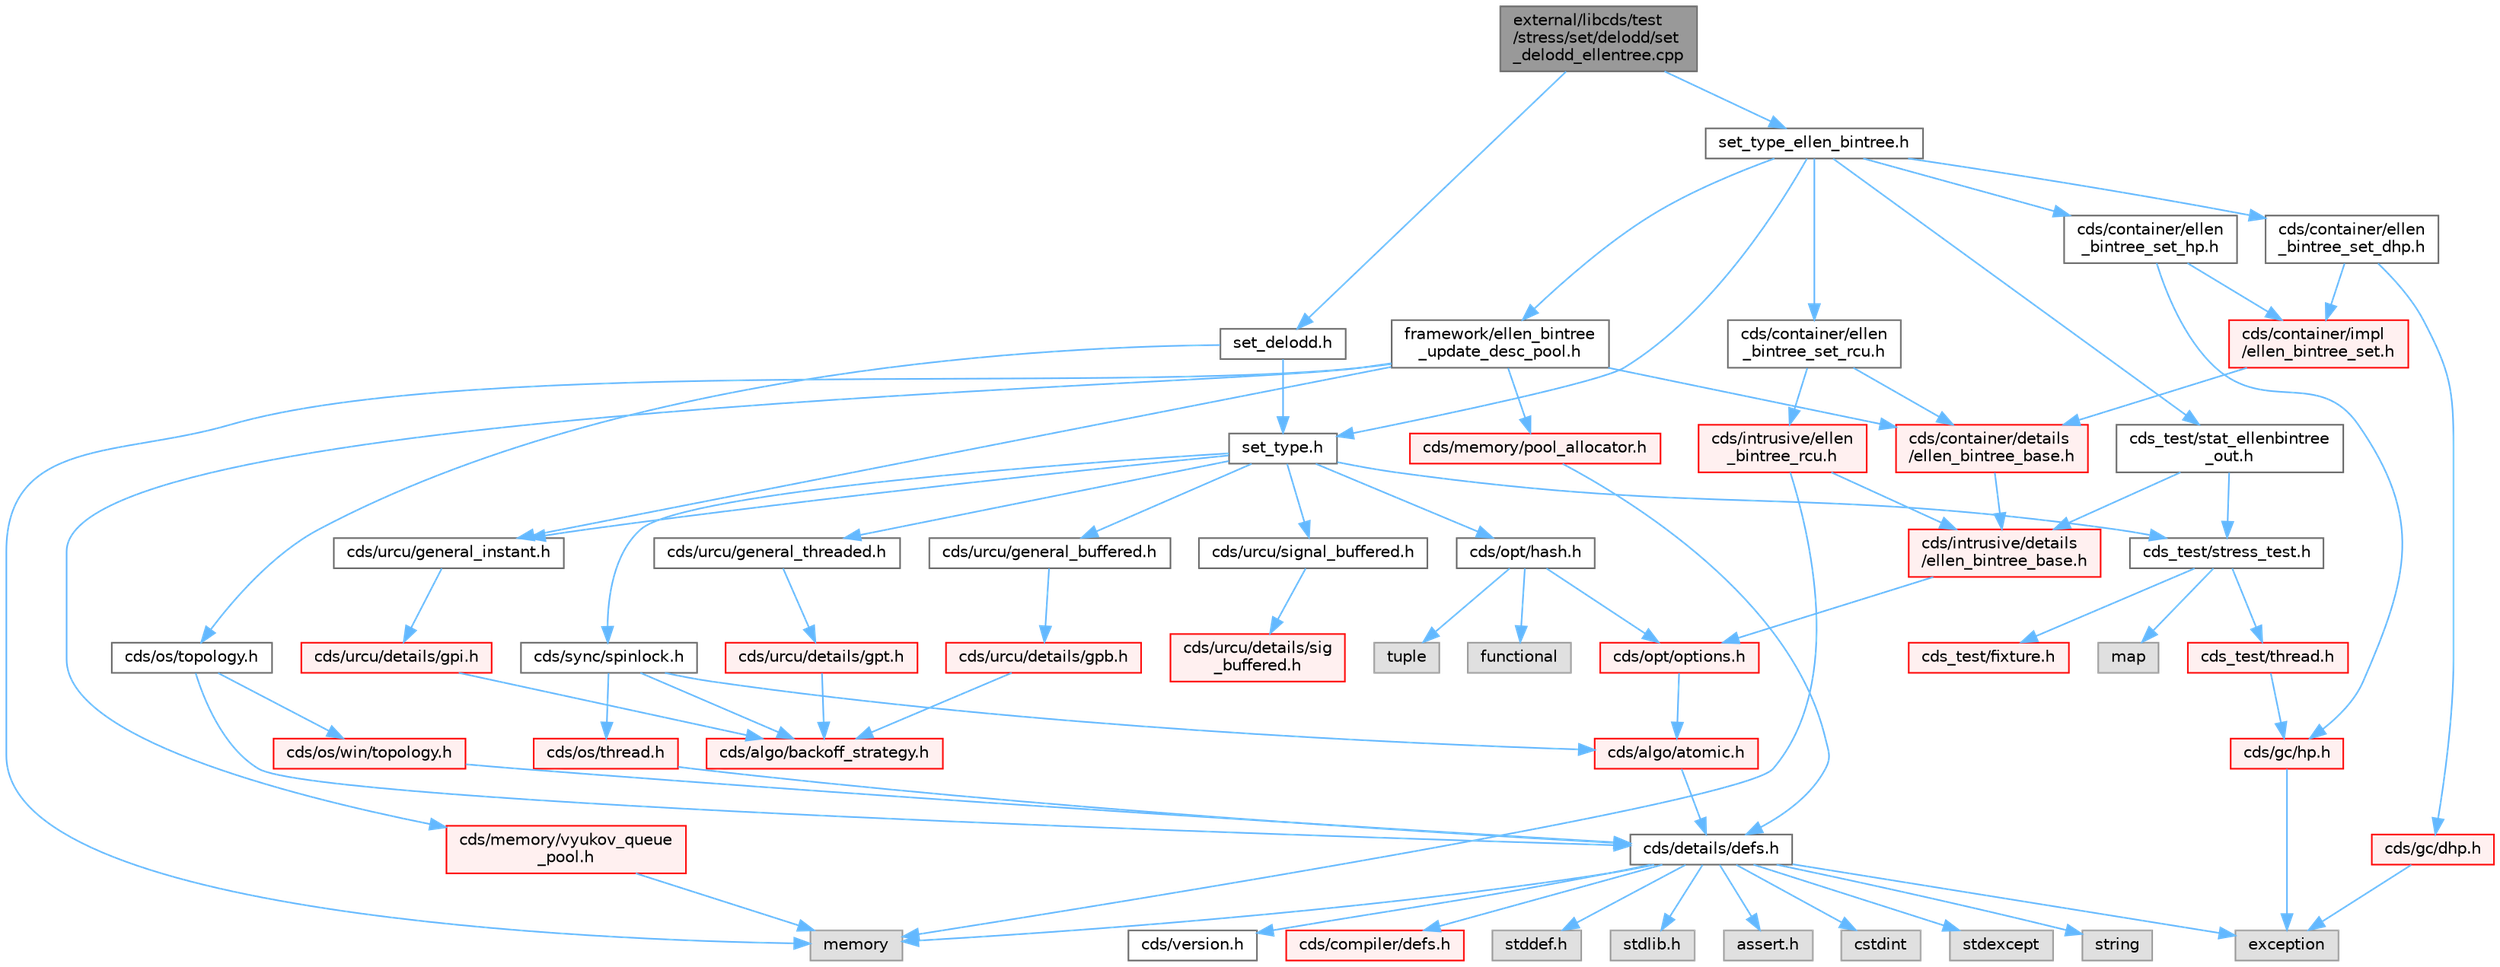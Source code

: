 digraph "external/libcds/test/stress/set/delodd/set_delodd_ellentree.cpp"
{
 // LATEX_PDF_SIZE
  bgcolor="transparent";
  edge [fontname=Helvetica,fontsize=10,labelfontname=Helvetica,labelfontsize=10];
  node [fontname=Helvetica,fontsize=10,shape=box,height=0.2,width=0.4];
  Node1 [id="Node000001",label="external/libcds/test\l/stress/set/delodd/set\l_delodd_ellentree.cpp",height=0.2,width=0.4,color="gray40", fillcolor="grey60", style="filled", fontcolor="black",tooltip=" "];
  Node1 -> Node2 [id="edge1_Node000001_Node000002",color="steelblue1",style="solid",tooltip=" "];
  Node2 [id="Node000002",label="set_delodd.h",height=0.2,width=0.4,color="grey40", fillcolor="white", style="filled",URL="$set__delodd_8h.html",tooltip=" "];
  Node2 -> Node3 [id="edge2_Node000002_Node000003",color="steelblue1",style="solid",tooltip=" "];
  Node3 [id="Node000003",label="set_type.h",height=0.2,width=0.4,color="grey40", fillcolor="white", style="filled",URL="$set__type_8h.html",tooltip=" "];
  Node3 -> Node4 [id="edge3_Node000003_Node000004",color="steelblue1",style="solid",tooltip=" "];
  Node4 [id="Node000004",label="cds/urcu/general_instant.h",height=0.2,width=0.4,color="grey40", fillcolor="white", style="filled",URL="$general__instant_8h.html",tooltip=" "];
  Node4 -> Node5 [id="edge4_Node000004_Node000005",color="steelblue1",style="solid",tooltip=" "];
  Node5 [id="Node000005",label="cds/urcu/details/gpi.h",height=0.2,width=0.4,color="red", fillcolor="#FFF0F0", style="filled",URL="$gpi_8h.html",tooltip=" "];
  Node5 -> Node55 [id="edge5_Node000005_Node000055",color="steelblue1",style="solid",tooltip=" "];
  Node55 [id="Node000055",label="cds/algo/backoff_strategy.h",height=0.2,width=0.4,color="red", fillcolor="#FFF0F0", style="filled",URL="$backoff__strategy_8h.html",tooltip=" "];
  Node3 -> Node59 [id="edge6_Node000003_Node000059",color="steelblue1",style="solid",tooltip=" "];
  Node59 [id="Node000059",label="cds/urcu/general_buffered.h",height=0.2,width=0.4,color="grey40", fillcolor="white", style="filled",URL="$general__buffered_8h.html",tooltip=" "];
  Node59 -> Node60 [id="edge7_Node000059_Node000060",color="steelblue1",style="solid",tooltip=" "];
  Node60 [id="Node000060",label="cds/urcu/details/gpb.h",height=0.2,width=0.4,color="red", fillcolor="#FFF0F0", style="filled",URL="$gpb_8h.html",tooltip=" "];
  Node60 -> Node55 [id="edge8_Node000060_Node000055",color="steelblue1",style="solid",tooltip=" "];
  Node3 -> Node73 [id="edge9_Node000003_Node000073",color="steelblue1",style="solid",tooltip=" "];
  Node73 [id="Node000073",label="cds/urcu/general_threaded.h",height=0.2,width=0.4,color="grey40", fillcolor="white", style="filled",URL="$general__threaded_8h.html",tooltip=" "];
  Node73 -> Node74 [id="edge10_Node000073_Node000074",color="steelblue1",style="solid",tooltip=" "];
  Node74 [id="Node000074",label="cds/urcu/details/gpt.h",height=0.2,width=0.4,color="red", fillcolor="#FFF0F0", style="filled",URL="$gpt_8h.html",tooltip=" "];
  Node74 -> Node55 [id="edge11_Node000074_Node000055",color="steelblue1",style="solid",tooltip=" "];
  Node3 -> Node77 [id="edge12_Node000003_Node000077",color="steelblue1",style="solid",tooltip=" "];
  Node77 [id="Node000077",label="cds/urcu/signal_buffered.h",height=0.2,width=0.4,color="grey40", fillcolor="white", style="filled",URL="$signal__buffered_8h.html",tooltip=" "];
  Node77 -> Node78 [id="edge13_Node000077_Node000078",color="steelblue1",style="solid",tooltip=" "];
  Node78 [id="Node000078",label="cds/urcu/details/sig\l_buffered.h",height=0.2,width=0.4,color="red", fillcolor="#FFF0F0", style="filled",URL="$sig__buffered_8h.html",tooltip=" "];
  Node3 -> Node80 [id="edge14_Node000003_Node000080",color="steelblue1",style="solid",tooltip=" "];
  Node80 [id="Node000080",label="cds/opt/hash.h",height=0.2,width=0.4,color="grey40", fillcolor="white", style="filled",URL="$external_2libcds_2cds_2opt_2hash_8h.html",tooltip=" "];
  Node80 -> Node81 [id="edge15_Node000080_Node000081",color="steelblue1",style="solid",tooltip=" "];
  Node81 [id="Node000081",label="tuple",height=0.2,width=0.4,color="grey60", fillcolor="#E0E0E0", style="filled",tooltip=" "];
  Node80 -> Node82 [id="edge16_Node000080_Node000082",color="steelblue1",style="solid",tooltip=" "];
  Node82 [id="Node000082",label="functional",height=0.2,width=0.4,color="grey60", fillcolor="#E0E0E0", style="filled",tooltip=" "];
  Node80 -> Node67 [id="edge17_Node000080_Node000067",color="steelblue1",style="solid",tooltip=" "];
  Node67 [id="Node000067",label="cds/opt/options.h",height=0.2,width=0.4,color="red", fillcolor="#FFF0F0", style="filled",URL="$opt_2options_8h.html",tooltip=" "];
  Node67 -> Node10 [id="edge18_Node000067_Node000010",color="steelblue1",style="solid",tooltip=" "];
  Node10 [id="Node000010",label="cds/algo/atomic.h",height=0.2,width=0.4,color="red", fillcolor="#FFF0F0", style="filled",URL="$external_2libcds_2cds_2algo_2atomic_8h.html",tooltip=" "];
  Node10 -> Node11 [id="edge19_Node000010_Node000011",color="steelblue1",style="solid",tooltip=" "];
  Node11 [id="Node000011",label="cds/details/defs.h",height=0.2,width=0.4,color="grey40", fillcolor="white", style="filled",URL="$details_2defs_8h.html",tooltip=" "];
  Node11 -> Node12 [id="edge20_Node000011_Node000012",color="steelblue1",style="solid",tooltip=" "];
  Node12 [id="Node000012",label="stddef.h",height=0.2,width=0.4,color="grey60", fillcolor="#E0E0E0", style="filled",tooltip=" "];
  Node11 -> Node13 [id="edge21_Node000011_Node000013",color="steelblue1",style="solid",tooltip=" "];
  Node13 [id="Node000013",label="stdlib.h",height=0.2,width=0.4,color="grey60", fillcolor="#E0E0E0", style="filled",tooltip=" "];
  Node11 -> Node14 [id="edge22_Node000011_Node000014",color="steelblue1",style="solid",tooltip=" "];
  Node14 [id="Node000014",label="assert.h",height=0.2,width=0.4,color="grey60", fillcolor="#E0E0E0", style="filled",tooltip=" "];
  Node11 -> Node15 [id="edge23_Node000011_Node000015",color="steelblue1",style="solid",tooltip=" "];
  Node15 [id="Node000015",label="cstdint",height=0.2,width=0.4,color="grey60", fillcolor="#E0E0E0", style="filled",tooltip=" "];
  Node11 -> Node16 [id="edge24_Node000011_Node000016",color="steelblue1",style="solid",tooltip=" "];
  Node16 [id="Node000016",label="exception",height=0.2,width=0.4,color="grey60", fillcolor="#E0E0E0", style="filled",tooltip=" "];
  Node11 -> Node17 [id="edge25_Node000011_Node000017",color="steelblue1",style="solid",tooltip=" "];
  Node17 [id="Node000017",label="stdexcept",height=0.2,width=0.4,color="grey60", fillcolor="#E0E0E0", style="filled",tooltip=" "];
  Node11 -> Node18 [id="edge26_Node000011_Node000018",color="steelblue1",style="solid",tooltip=" "];
  Node18 [id="Node000018",label="string",height=0.2,width=0.4,color="grey60", fillcolor="#E0E0E0", style="filled",tooltip=" "];
  Node11 -> Node19 [id="edge27_Node000011_Node000019",color="steelblue1",style="solid",tooltip=" "];
  Node19 [id="Node000019",label="memory",height=0.2,width=0.4,color="grey60", fillcolor="#E0E0E0", style="filled",tooltip=" "];
  Node11 -> Node20 [id="edge28_Node000011_Node000020",color="steelblue1",style="solid",tooltip=" "];
  Node20 [id="Node000020",label="cds/version.h",height=0.2,width=0.4,color="grey40", fillcolor="white", style="filled",URL="$external_2libcds_2cds_2version_8h.html",tooltip=" "];
  Node11 -> Node21 [id="edge29_Node000011_Node000021",color="steelblue1",style="solid",tooltip=" "];
  Node21 [id="Node000021",label="cds/compiler/defs.h",height=0.2,width=0.4,color="red", fillcolor="#FFF0F0", style="filled",URL="$compiler_2defs_8h.html",tooltip=" "];
  Node3 -> Node83 [id="edge30_Node000003_Node000083",color="steelblue1",style="solid",tooltip=" "];
  Node83 [id="Node000083",label="cds/sync/spinlock.h",height=0.2,width=0.4,color="grey40", fillcolor="white", style="filled",URL="$sync_2spinlock_8h.html",tooltip=" "];
  Node83 -> Node10 [id="edge31_Node000083_Node000010",color="steelblue1",style="solid",tooltip=" "];
  Node83 -> Node44 [id="edge32_Node000083_Node000044",color="steelblue1",style="solid",tooltip=" "];
  Node44 [id="Node000044",label="cds/os/thread.h",height=0.2,width=0.4,color="red", fillcolor="#FFF0F0", style="filled",URL="$cds_2os_2thread_8h.html",tooltip=" "];
  Node44 -> Node11 [id="edge33_Node000044_Node000011",color="steelblue1",style="solid",tooltip=" "];
  Node83 -> Node55 [id="edge34_Node000083_Node000055",color="steelblue1",style="solid",tooltip=" "];
  Node3 -> Node84 [id="edge35_Node000003_Node000084",color="steelblue1",style="solid",tooltip=" "];
  Node84 [id="Node000084",label="cds_test/stress_test.h",height=0.2,width=0.4,color="grey40", fillcolor="white", style="filled",URL="$stress__test_8h.html",tooltip=" "];
  Node84 -> Node85 [id="edge36_Node000084_Node000085",color="steelblue1",style="solid",tooltip=" "];
  Node85 [id="Node000085",label="map",height=0.2,width=0.4,color="grey60", fillcolor="#E0E0E0", style="filled",tooltip=" "];
  Node84 -> Node86 [id="edge37_Node000084_Node000086",color="steelblue1",style="solid",tooltip=" "];
  Node86 [id="Node000086",label="cds_test/fixture.h",height=0.2,width=0.4,color="red", fillcolor="#FFF0F0", style="filled",URL="$fixture_8h.html",tooltip=" "];
  Node84 -> Node91 [id="edge38_Node000084_Node000091",color="steelblue1",style="solid",tooltip=" "];
  Node91 [id="Node000091",label="cds_test/thread.h",height=0.2,width=0.4,color="red", fillcolor="#FFF0F0", style="filled",URL="$test_2include_2cds__test_2thread_8h.html",tooltip=" "];
  Node91 -> Node93 [id="edge39_Node000091_Node000093",color="steelblue1",style="solid",tooltip=" "];
  Node93 [id="Node000093",label="cds/gc/hp.h",height=0.2,width=0.4,color="red", fillcolor="#FFF0F0", style="filled",URL="$hp_8h.html",tooltip=" "];
  Node93 -> Node16 [id="edge40_Node000093_Node000016",color="steelblue1",style="solid",tooltip=" "];
  Node2 -> Node95 [id="edge41_Node000002_Node000095",color="steelblue1",style="solid",tooltip=" "];
  Node95 [id="Node000095",label="cds/os/topology.h",height=0.2,width=0.4,color="grey40", fillcolor="white", style="filled",URL="$topology_8h.html",tooltip=" "];
  Node95 -> Node11 [id="edge42_Node000095_Node000011",color="steelblue1",style="solid",tooltip=" "];
  Node95 -> Node96 [id="edge43_Node000095_Node000096",color="steelblue1",style="solid",tooltip=" "];
  Node96 [id="Node000096",label="cds/os/win/topology.h",height=0.2,width=0.4,color="red", fillcolor="#FFF0F0", style="filled",URL="$win_2topology_8h.html",tooltip=" "];
  Node96 -> Node11 [id="edge44_Node000096_Node000011",color="steelblue1",style="solid",tooltip=" "];
  Node1 -> Node97 [id="edge45_Node000001_Node000097",color="steelblue1",style="solid",tooltip=" "];
  Node97 [id="Node000097",label="set_type_ellen_bintree.h",height=0.2,width=0.4,color="grey40", fillcolor="white", style="filled",URL="$set__type__ellen__bintree_8h.html",tooltip=" "];
  Node97 -> Node3 [id="edge46_Node000097_Node000003",color="steelblue1",style="solid",tooltip=" "];
  Node97 -> Node98 [id="edge47_Node000097_Node000098",color="steelblue1",style="solid",tooltip=" "];
  Node98 [id="Node000098",label="cds/container/ellen\l_bintree_set_rcu.h",height=0.2,width=0.4,color="grey40", fillcolor="white", style="filled",URL="$ellen__bintree__set__rcu_8h.html",tooltip=" "];
  Node98 -> Node99 [id="edge48_Node000098_Node000099",color="steelblue1",style="solid",tooltip=" "];
  Node99 [id="Node000099",label="cds/container/details\l/ellen_bintree_base.h",height=0.2,width=0.4,color="red", fillcolor="#FFF0F0", style="filled",URL="$container_2details_2ellen__bintree__base_8h.html",tooltip=" "];
  Node99 -> Node100 [id="edge49_Node000099_Node000100",color="steelblue1",style="solid",tooltip=" "];
  Node100 [id="Node000100",label="cds/intrusive/details\l/ellen_bintree_base.h",height=0.2,width=0.4,color="red", fillcolor="#FFF0F0", style="filled",URL="$intrusive_2details_2ellen__bintree__base_8h.html",tooltip=" "];
  Node100 -> Node67 [id="edge50_Node000100_Node000067",color="steelblue1",style="solid",tooltip=" "];
  Node98 -> Node104 [id="edge51_Node000098_Node000104",color="steelblue1",style="solid",tooltip=" "];
  Node104 [id="Node000104",label="cds/intrusive/ellen\l_bintree_rcu.h",height=0.2,width=0.4,color="red", fillcolor="#FFF0F0", style="filled",URL="$ellen__bintree__rcu_8h.html",tooltip=" "];
  Node104 -> Node19 [id="edge52_Node000104_Node000019",color="steelblue1",style="solid",tooltip=" "];
  Node104 -> Node100 [id="edge53_Node000104_Node000100",color="steelblue1",style="solid",tooltip=" "];
  Node97 -> Node107 [id="edge54_Node000097_Node000107",color="steelblue1",style="solid",tooltip=" "];
  Node107 [id="Node000107",label="cds/container/ellen\l_bintree_set_hp.h",height=0.2,width=0.4,color="grey40", fillcolor="white", style="filled",URL="$ellen__bintree__set__hp_8h.html",tooltip=" "];
  Node107 -> Node93 [id="edge55_Node000107_Node000093",color="steelblue1",style="solid",tooltip=" "];
  Node107 -> Node108 [id="edge56_Node000107_Node000108",color="steelblue1",style="solid",tooltip=" "];
  Node108 [id="Node000108",label="cds/container/impl\l/ellen_bintree_set.h",height=0.2,width=0.4,color="red", fillcolor="#FFF0F0", style="filled",URL="$ellen__bintree__set_8h.html",tooltip=" "];
  Node108 -> Node99 [id="edge57_Node000108_Node000099",color="steelblue1",style="solid",tooltip=" "];
  Node97 -> Node111 [id="edge58_Node000097_Node000111",color="steelblue1",style="solid",tooltip=" "];
  Node111 [id="Node000111",label="cds/container/ellen\l_bintree_set_dhp.h",height=0.2,width=0.4,color="grey40", fillcolor="white", style="filled",URL="$ellen__bintree__set__dhp_8h.html",tooltip=" "];
  Node111 -> Node112 [id="edge59_Node000111_Node000112",color="steelblue1",style="solid",tooltip=" "];
  Node112 [id="Node000112",label="cds/gc/dhp.h",height=0.2,width=0.4,color="red", fillcolor="#FFF0F0", style="filled",URL="$dhp_8h.html",tooltip=" "];
  Node112 -> Node16 [id="edge60_Node000112_Node000016",color="steelblue1",style="solid",tooltip=" "];
  Node111 -> Node108 [id="edge61_Node000111_Node000108",color="steelblue1",style="solid",tooltip=" "];
  Node97 -> Node115 [id="edge62_Node000097_Node000115",color="steelblue1",style="solid",tooltip=" "];
  Node115 [id="Node000115",label="cds_test/stat_ellenbintree\l_out.h",height=0.2,width=0.4,color="grey40", fillcolor="white", style="filled",URL="$stat__ellenbintree__out_8h.html",tooltip=" "];
  Node115 -> Node84 [id="edge63_Node000115_Node000084",color="steelblue1",style="solid",tooltip=" "];
  Node115 -> Node100 [id="edge64_Node000115_Node000100",color="steelblue1",style="solid",tooltip=" "];
  Node97 -> Node116 [id="edge65_Node000097_Node000116",color="steelblue1",style="solid",tooltip=" "];
  Node116 [id="Node000116",label="framework/ellen_bintree\l_update_desc_pool.h",height=0.2,width=0.4,color="grey40", fillcolor="white", style="filled",URL="$ellen__bintree__update__desc__pool_8h.html",tooltip=" "];
  Node116 -> Node4 [id="edge66_Node000116_Node000004",color="steelblue1",style="solid",tooltip=" "];
  Node116 -> Node99 [id="edge67_Node000116_Node000099",color="steelblue1",style="solid",tooltip=" "];
  Node116 -> Node117 [id="edge68_Node000116_Node000117",color="steelblue1",style="solid",tooltip=" "];
  Node117 [id="Node000117",label="cds/memory/vyukov_queue\l_pool.h",height=0.2,width=0.4,color="red", fillcolor="#FFF0F0", style="filled",URL="$vyukov__queue__pool_8h.html",tooltip=" "];
  Node117 -> Node19 [id="edge69_Node000117_Node000019",color="steelblue1",style="solid",tooltip=" "];
  Node116 -> Node119 [id="edge70_Node000116_Node000119",color="steelblue1",style="solid",tooltip=" "];
  Node119 [id="Node000119",label="cds/memory/pool_allocator.h",height=0.2,width=0.4,color="red", fillcolor="#FFF0F0", style="filled",URL="$pool__allocator_8h.html",tooltip=" "];
  Node119 -> Node11 [id="edge71_Node000119_Node000011",color="steelblue1",style="solid",tooltip=" "];
  Node116 -> Node19 [id="edge72_Node000116_Node000019",color="steelblue1",style="solid",tooltip=" "];
}
